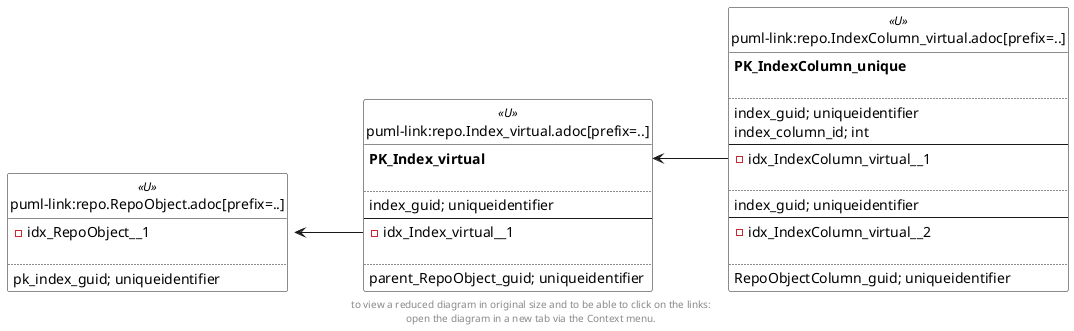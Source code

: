 @startuml
left to right direction
'top to bottom direction
hide circle
'avoide "." issues:
set namespaceSeparator none


skinparam class {
  BackgroundColor White
  BackgroundColor<<FN>> Yellow
  BackgroundColor<<FS>> Yellow
  BackgroundColor<<FT>> LightGray
  BackgroundColor<<IF>> Yellow
  BackgroundColor<<IS>> Yellow
  BackgroundColor<<P>> Aqua
  BackgroundColor<<PC>> Aqua
  BackgroundColor<<SN>> Yellow
  BackgroundColor<<SO>> SlateBlue
  BackgroundColor<<TF>> LightGray
  BackgroundColor<<TR>> Tomato
  BackgroundColor<<U>> White
  BackgroundColor<<V>> WhiteSmoke
  BackgroundColor<<X>> Aqua
}


entity "puml-link:repo.Index_virtual.adoc[prefix=..]" as repo.Index_virtual << U >> {
**PK_Index_virtual**

..
index_guid; uniqueidentifier
--
- idx_Index_virtual__1

..
parent_RepoObject_guid; uniqueidentifier
}

entity "puml-link:repo.IndexColumn_virtual.adoc[prefix=..]" as repo.IndexColumn_virtual << U >> {
**PK_IndexColumn_unique**

..
index_guid; uniqueidentifier
index_column_id; int
--
- idx_IndexColumn_virtual__1

..
index_guid; uniqueidentifier
--
- idx_IndexColumn_virtual__2

..
RepoObjectColumn_guid; uniqueidentifier
}

entity "puml-link:repo.RepoObject.adoc[prefix=..]" as repo.RepoObject << U >> {
- idx_RepoObject__1

..
pk_index_guid; uniqueidentifier
}

repo.Index_virtual::PK_Index_virtual <-- repo.IndexColumn_virtual::idx_IndexColumn_virtual__1
repo.RepoObject::PK_RepoObject <-- repo.Index_virtual::idx_Index_virtual__1
footer
to view a reduced diagram in original size and to be able to click on the links:
open the diagram in a new tab via the Context menu.
end footer

@enduml


